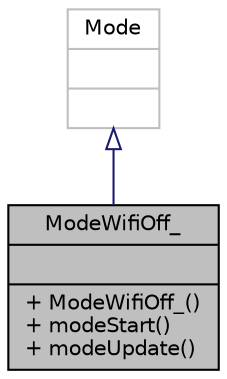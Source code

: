 digraph "ModeWifiOff_"
{
  edge [fontname="Helvetica",fontsize="10",labelfontname="Helvetica",labelfontsize="10"];
  node [fontname="Helvetica",fontsize="10",shape=record];
  Node0 [label="{ModeWifiOff_\n||+ ModeWifiOff_()\l+ modeStart()\l+ modeUpdate()\l}",height=0.2,width=0.4,color="black", fillcolor="grey75", style="filled", fontcolor="black"];
  Node1 -> Node0 [dir="back",color="midnightblue",fontsize="10",style="solid",arrowtail="onormal",fontname="Helvetica"];
  Node1 [label="{Mode\n||}",height=0.2,width=0.4,color="grey75", fillcolor="white", style="filled"];
}
